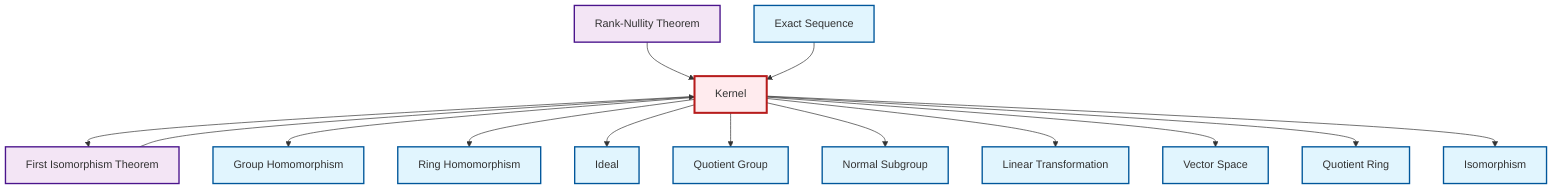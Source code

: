 graph TD
    classDef definition fill:#e1f5fe,stroke:#01579b,stroke-width:2px
    classDef theorem fill:#f3e5f5,stroke:#4a148c,stroke-width:2px
    classDef axiom fill:#fff3e0,stroke:#e65100,stroke-width:2px
    classDef example fill:#e8f5e9,stroke:#1b5e20,stroke-width:2px
    classDef current fill:#ffebee,stroke:#b71c1c,stroke-width:3px
    def-ring-homomorphism["Ring Homomorphism"]:::definition
    def-ideal["Ideal"]:::definition
    def-normal-subgroup["Normal Subgroup"]:::definition
    def-homomorphism["Group Homomorphism"]:::definition
    def-quotient-ring["Quotient Ring"]:::definition
    def-exact-sequence["Exact Sequence"]:::definition
    def-isomorphism["Isomorphism"]:::definition
    thm-first-isomorphism["First Isomorphism Theorem"]:::theorem
    def-kernel["Kernel"]:::definition
    def-linear-transformation["Linear Transformation"]:::definition
    def-vector-space["Vector Space"]:::definition
    thm-rank-nullity["Rank-Nullity Theorem"]:::theorem
    def-quotient-group["Quotient Group"]:::definition
    def-kernel --> thm-first-isomorphism
    thm-rank-nullity --> def-kernel
    def-kernel --> def-homomorphism
    def-kernel --> def-ring-homomorphism
    thm-first-isomorphism --> def-kernel
    def-kernel --> def-ideal
    def-kernel --> def-quotient-group
    def-exact-sequence --> def-kernel
    def-kernel --> def-normal-subgroup
    def-kernel --> def-linear-transformation
    def-kernel --> def-vector-space
    def-kernel --> def-quotient-ring
    def-kernel --> def-isomorphism
    class def-kernel current